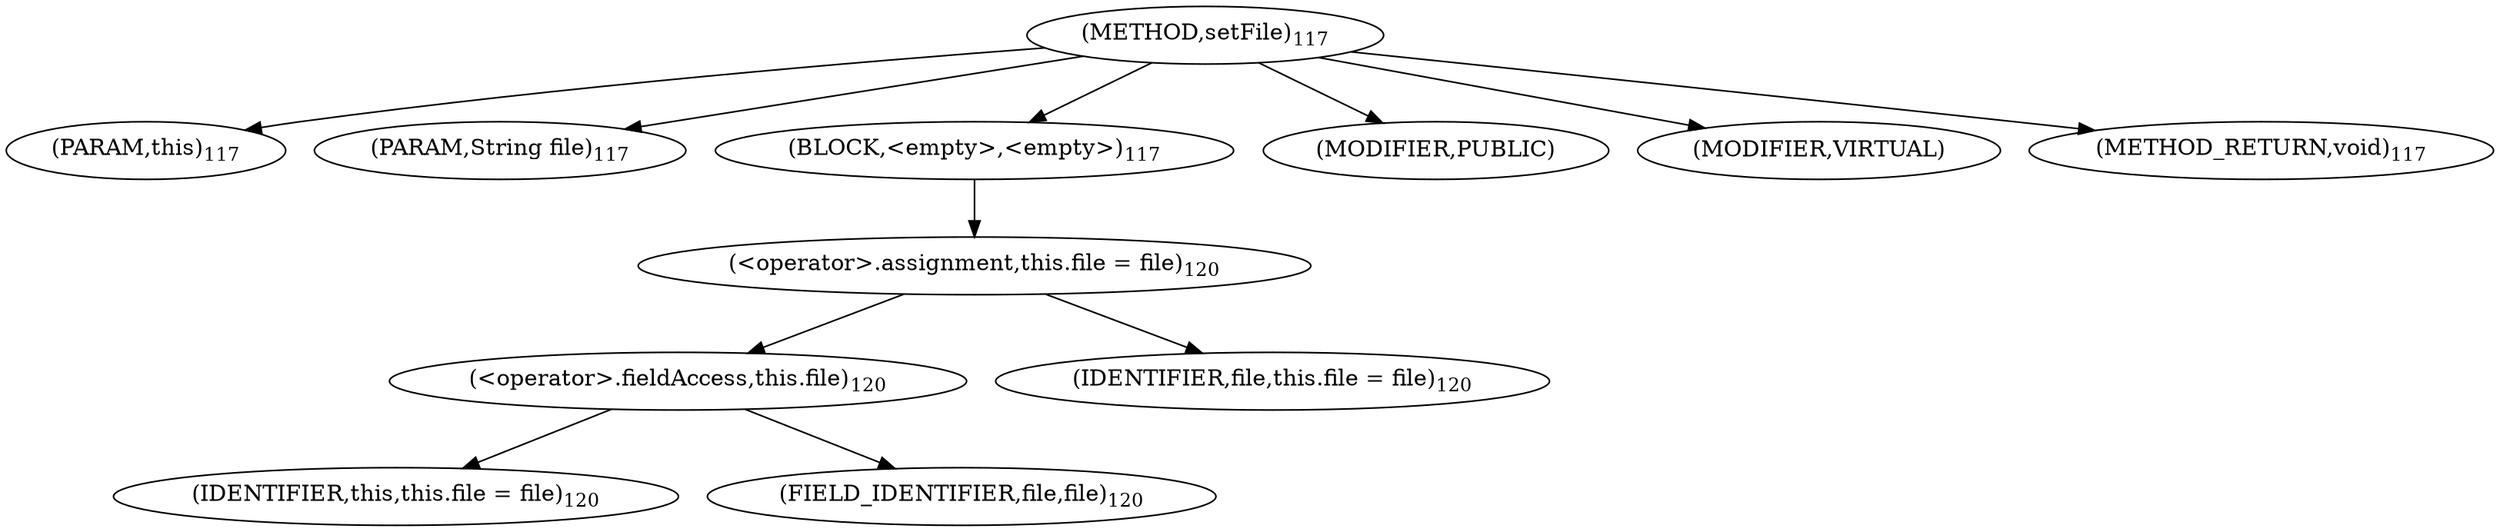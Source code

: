 digraph "setFile" {  
"49" [label = <(METHOD,setFile)<SUB>117</SUB>> ]
"6" [label = <(PARAM,this)<SUB>117</SUB>> ]
"50" [label = <(PARAM,String file)<SUB>117</SUB>> ]
"51" [label = <(BLOCK,&lt;empty&gt;,&lt;empty&gt;)<SUB>117</SUB>> ]
"52" [label = <(&lt;operator&gt;.assignment,this.file = file)<SUB>120</SUB>> ]
"53" [label = <(&lt;operator&gt;.fieldAccess,this.file)<SUB>120</SUB>> ]
"5" [label = <(IDENTIFIER,this,this.file = file)<SUB>120</SUB>> ]
"54" [label = <(FIELD_IDENTIFIER,file,file)<SUB>120</SUB>> ]
"55" [label = <(IDENTIFIER,file,this.file = file)<SUB>120</SUB>> ]
"56" [label = <(MODIFIER,PUBLIC)> ]
"57" [label = <(MODIFIER,VIRTUAL)> ]
"58" [label = <(METHOD_RETURN,void)<SUB>117</SUB>> ]
  "49" -> "6" 
  "49" -> "50" 
  "49" -> "51" 
  "49" -> "56" 
  "49" -> "57" 
  "49" -> "58" 
  "51" -> "52" 
  "52" -> "53" 
  "52" -> "55" 
  "53" -> "5" 
  "53" -> "54" 
}
